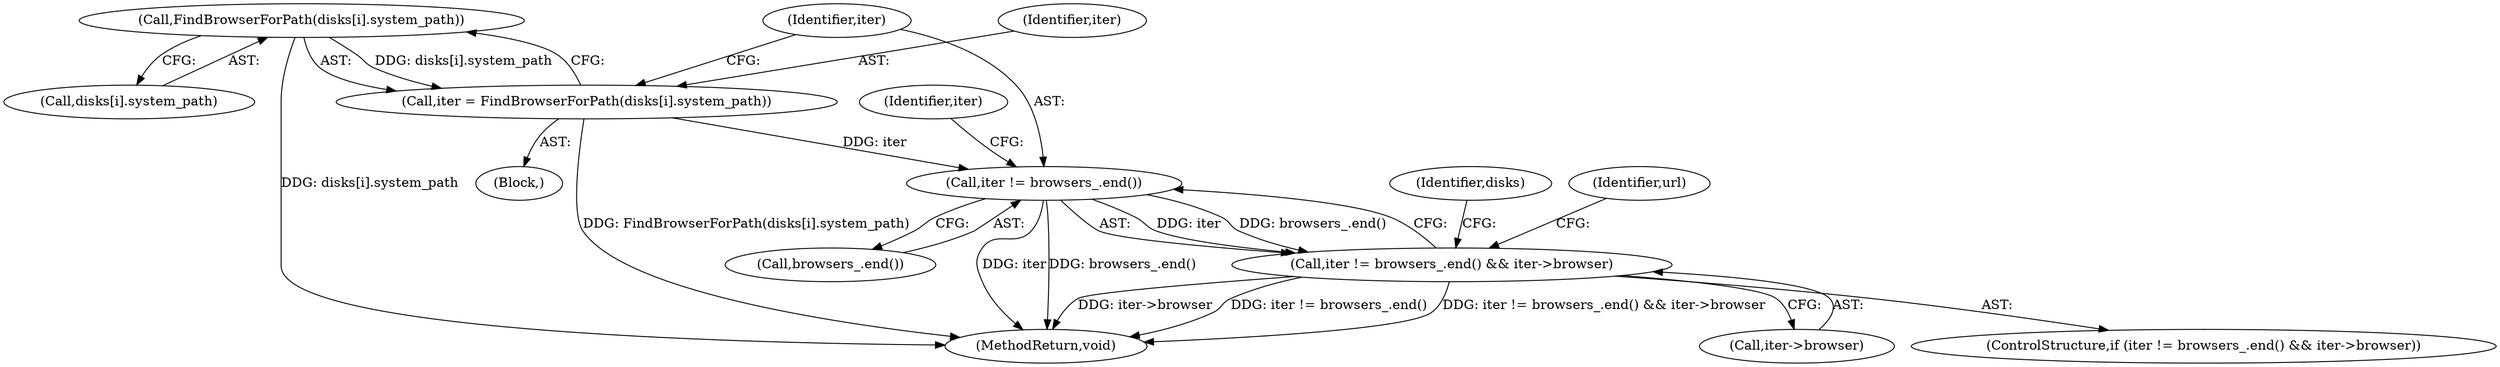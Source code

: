 digraph "0_Chrome_647c3a9f217a9236052e18c7b032669863dd1734@array" {
"1000233" [label="(Call,FindBrowserForPath(disks[i].system_path))"];
"1000231" [label="(Call,iter = FindBrowserForPath(disks[i].system_path))"];
"1000241" [label="(Call,iter != browsers_.end())"];
"1000240" [label="(Call,iter != browsers_.end() && iter->browser)"];
"1000234" [label="(Call,disks[i].system_path)"];
"1000244" [label="(Call,iter->browser)"];
"1000230" [label="(Block,)"];
"1000287" [label="(Identifier,disks)"];
"1000241" [label="(Call,iter != browsers_.end())"];
"1000250" [label="(Identifier,url)"];
"1000245" [label="(Identifier,iter)"];
"1000243" [label="(Call,browsers_.end())"];
"1000233" [label="(Call,FindBrowserForPath(disks[i].system_path))"];
"1000239" [label="(ControlStructure,if (iter != browsers_.end() && iter->browser))"];
"1000232" [label="(Identifier,iter)"];
"1000242" [label="(Identifier,iter)"];
"1000231" [label="(Call,iter = FindBrowserForPath(disks[i].system_path))"];
"1000240" [label="(Call,iter != browsers_.end() && iter->browser)"];
"1000325" [label="(MethodReturn,void)"];
"1000233" -> "1000231"  [label="AST: "];
"1000233" -> "1000234"  [label="CFG: "];
"1000234" -> "1000233"  [label="AST: "];
"1000231" -> "1000233"  [label="CFG: "];
"1000233" -> "1000325"  [label="DDG: disks[i].system_path"];
"1000233" -> "1000231"  [label="DDG: disks[i].system_path"];
"1000231" -> "1000230"  [label="AST: "];
"1000232" -> "1000231"  [label="AST: "];
"1000242" -> "1000231"  [label="CFG: "];
"1000231" -> "1000325"  [label="DDG: FindBrowserForPath(disks[i].system_path)"];
"1000231" -> "1000241"  [label="DDG: iter"];
"1000241" -> "1000240"  [label="AST: "];
"1000241" -> "1000243"  [label="CFG: "];
"1000242" -> "1000241"  [label="AST: "];
"1000243" -> "1000241"  [label="AST: "];
"1000245" -> "1000241"  [label="CFG: "];
"1000240" -> "1000241"  [label="CFG: "];
"1000241" -> "1000325"  [label="DDG: iter"];
"1000241" -> "1000325"  [label="DDG: browsers_.end()"];
"1000241" -> "1000240"  [label="DDG: iter"];
"1000241" -> "1000240"  [label="DDG: browsers_.end()"];
"1000240" -> "1000239"  [label="AST: "];
"1000240" -> "1000244"  [label="CFG: "];
"1000244" -> "1000240"  [label="AST: "];
"1000250" -> "1000240"  [label="CFG: "];
"1000287" -> "1000240"  [label="CFG: "];
"1000240" -> "1000325"  [label="DDG: iter != browsers_.end() && iter->browser"];
"1000240" -> "1000325"  [label="DDG: iter->browser"];
"1000240" -> "1000325"  [label="DDG: iter != browsers_.end()"];
}
